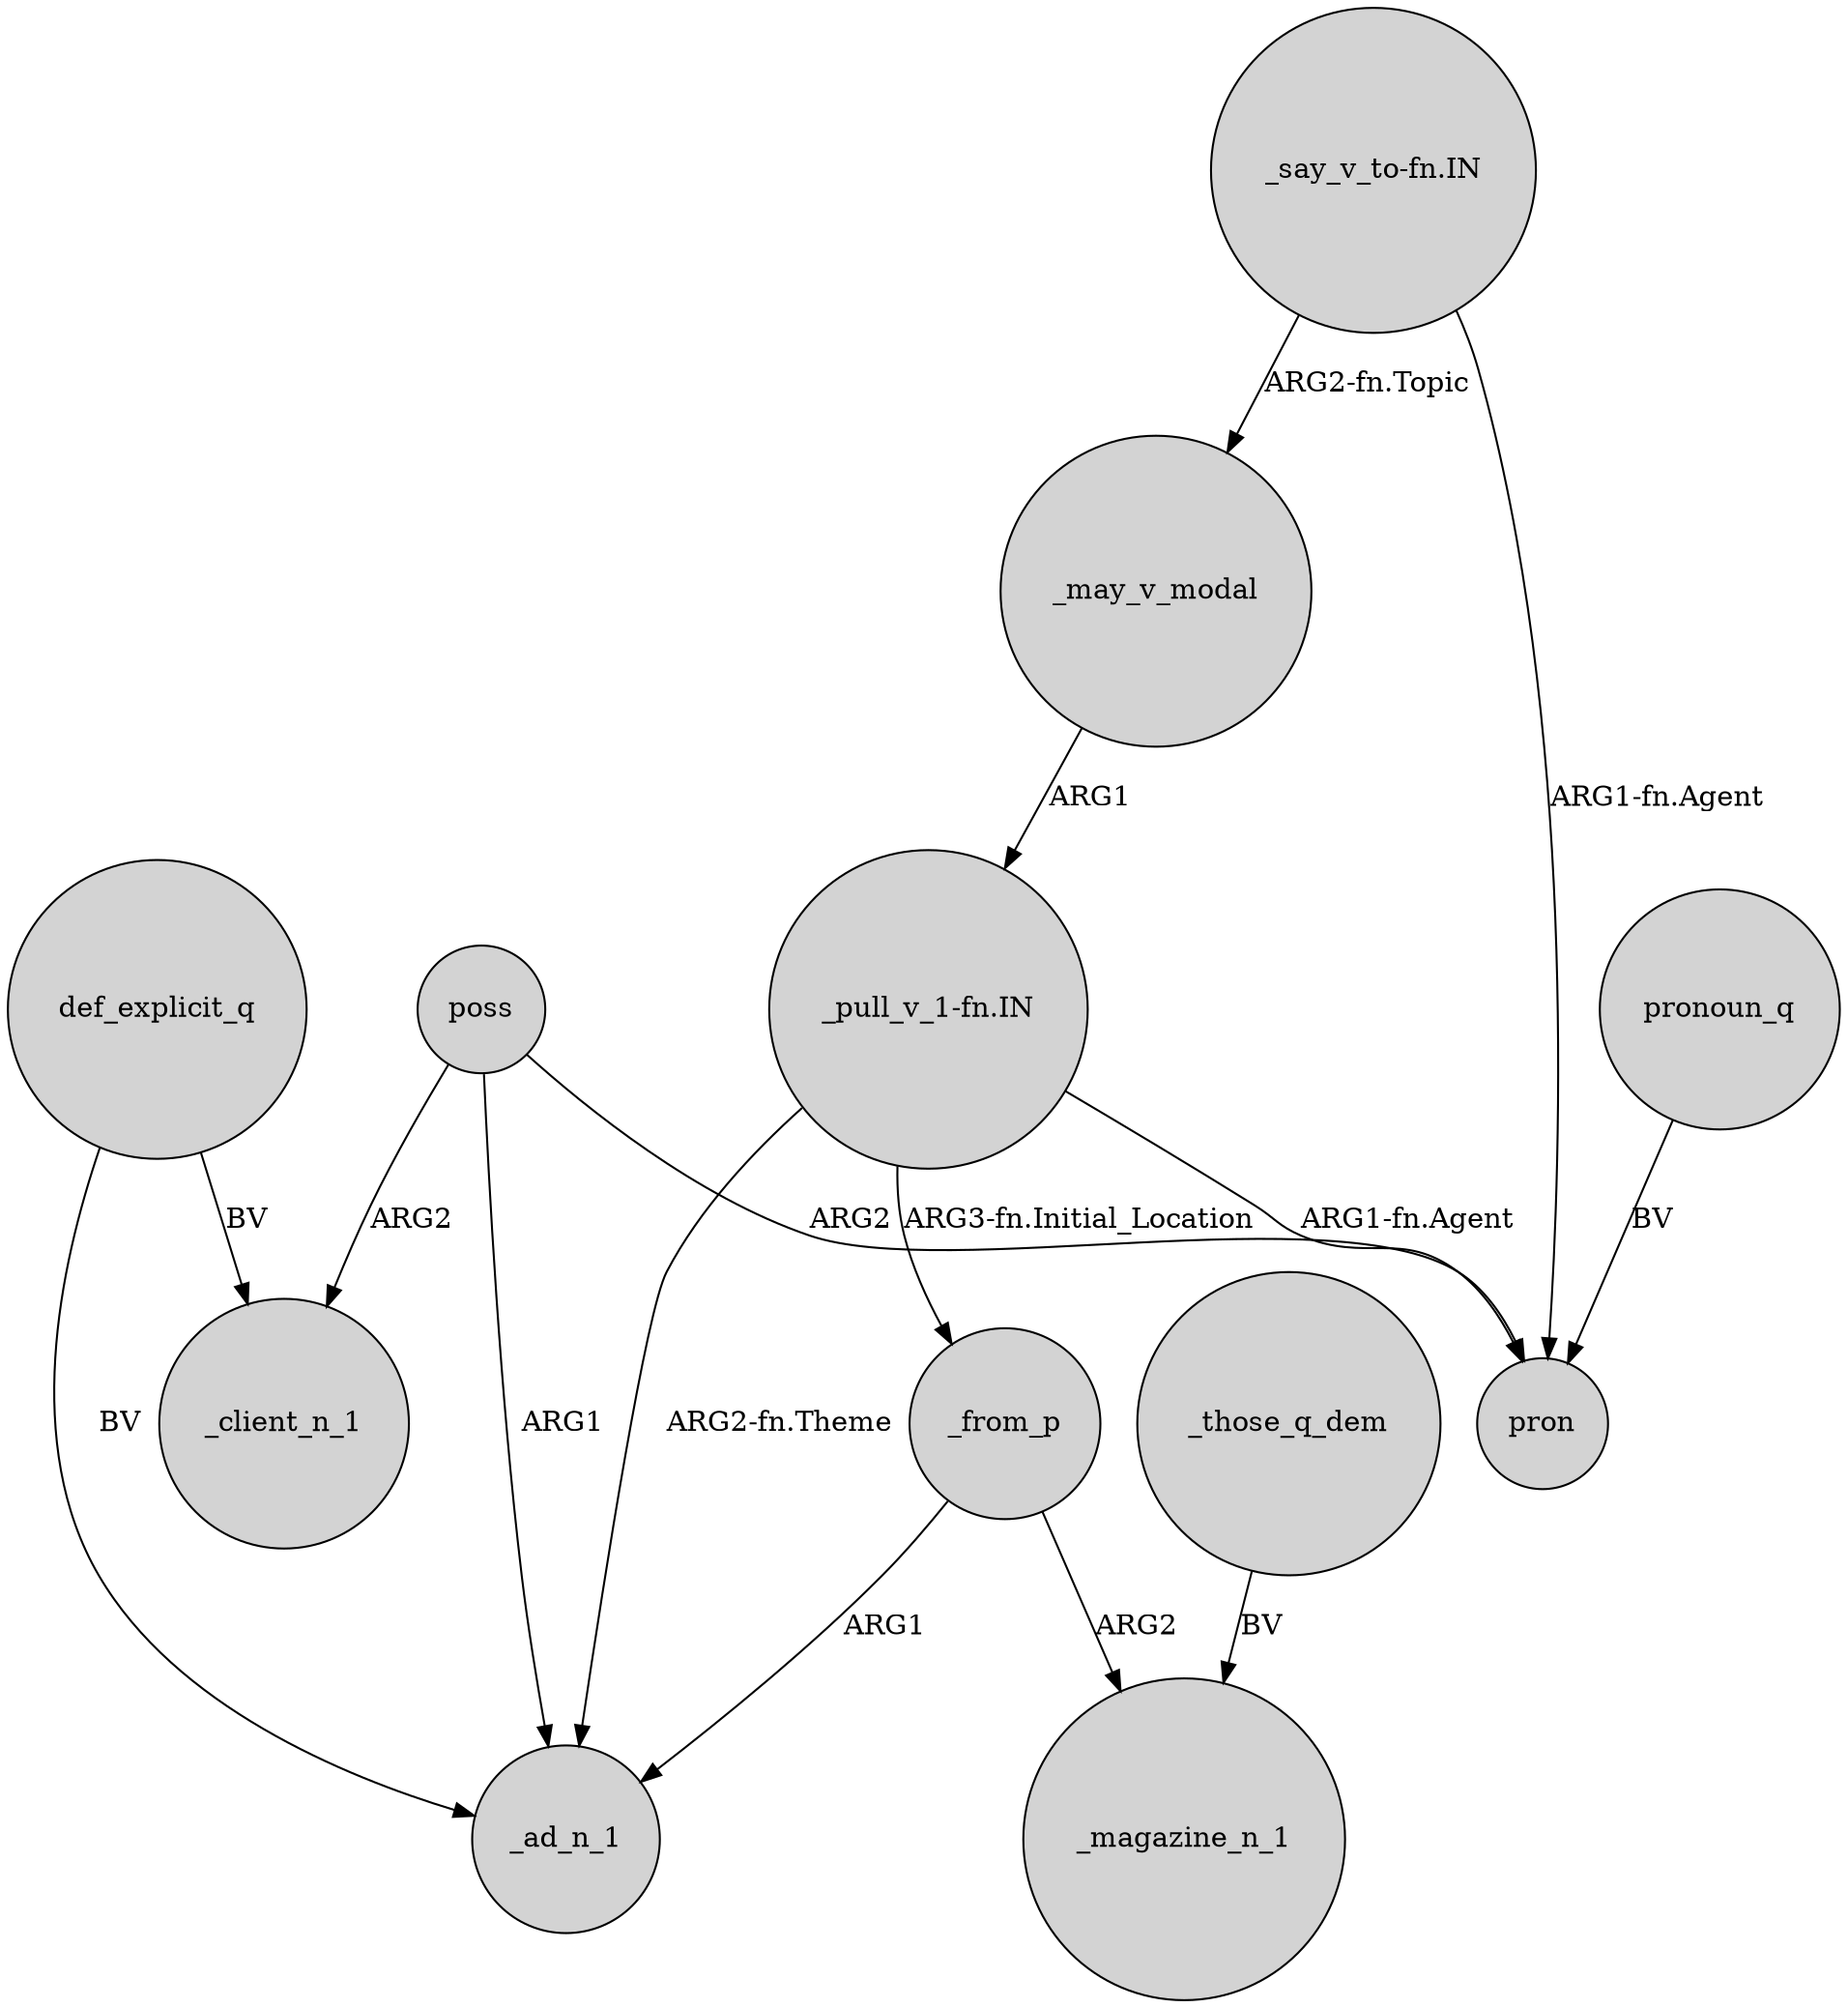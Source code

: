 digraph {
	node [shape=circle style=filled]
	def_explicit_q -> _client_n_1 [label=BV]
	"_say_v_to-fn.IN" -> _may_v_modal [label="ARG2-fn.Topic"]
	def_explicit_q -> _ad_n_1 [label=BV]
	_from_p -> _ad_n_1 [label=ARG1]
	poss -> pron [label=ARG2]
	"_pull_v_1-fn.IN" -> pron [label="ARG1-fn.Agent"]
	_from_p -> _magazine_n_1 [label=ARG2]
	_may_v_modal -> "_pull_v_1-fn.IN" [label=ARG1]
	_those_q_dem -> _magazine_n_1 [label=BV]
	"_pull_v_1-fn.IN" -> _ad_n_1 [label="ARG2-fn.Theme"]
	"_pull_v_1-fn.IN" -> _from_p [label="ARG3-fn.Initial_Location"]
	poss -> _client_n_1 [label=ARG2]
	poss -> _ad_n_1 [label=ARG1]
	"_say_v_to-fn.IN" -> pron [label="ARG1-fn.Agent"]
	pronoun_q -> pron [label=BV]
}
